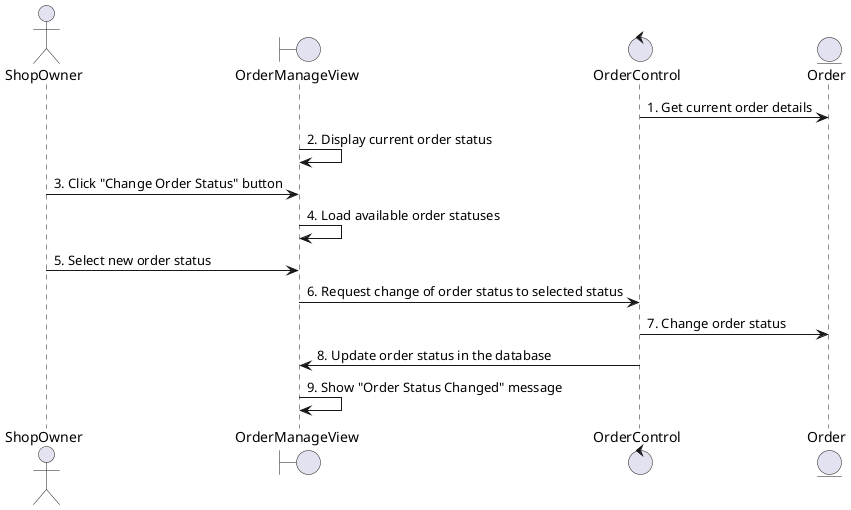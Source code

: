 @startuml

actor ShopOwner
boundary OrderManageView
control OrderControl
entity Order

OrderControl -> Order: 1. Get current order details
OrderManageView -> OrderManageView: 2. Display current order status
ShopOwner -> OrderManageView: 3. Click "Change Order Status" button
OrderManageView -> OrderManageView: 4. Load available order statuses
ShopOwner -> OrderManageView: 5. Select new order status
OrderManageView -> OrderControl: 6. Request change of order status to selected status
OrderControl -> Order: 7. Change order status
OrderControl -> OrderManageView: 8. Update order status in the database
OrderManageView -> OrderManageView: 9. Show "Order Status Changed" message

@enduml